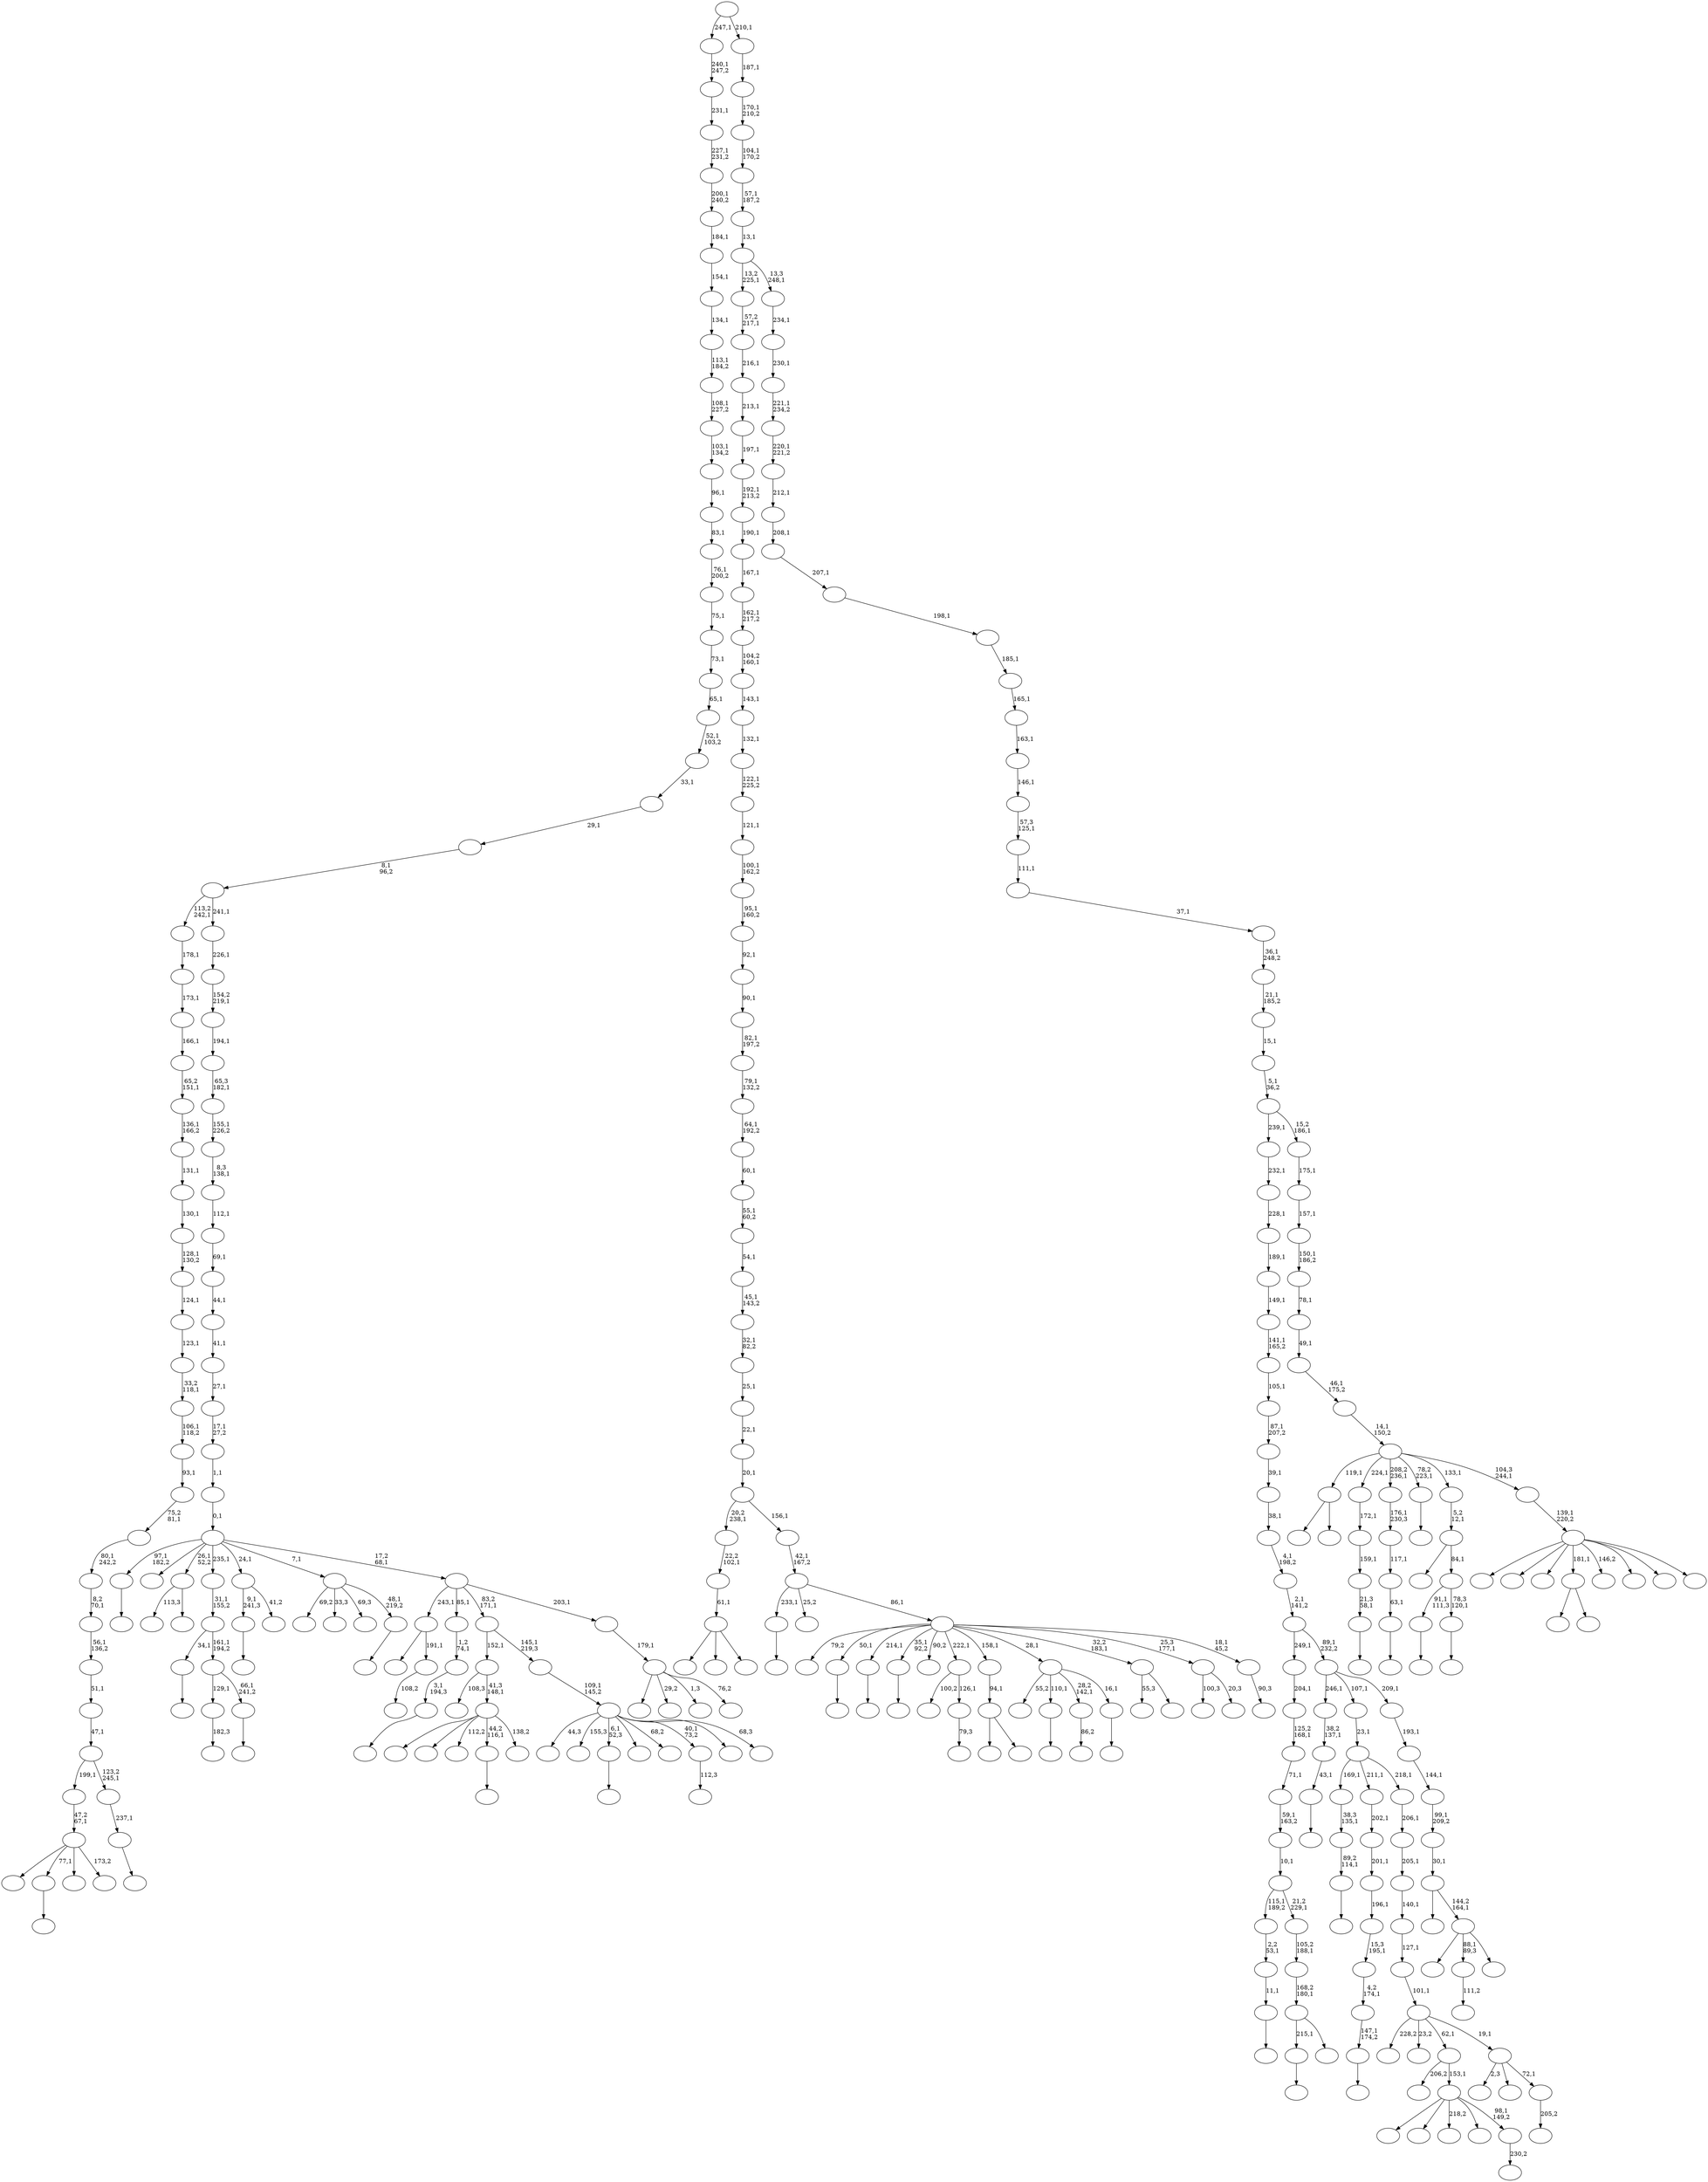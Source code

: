 digraph T {
	350 [label=""]
	349 [label=""]
	348 [label=""]
	347 [label=""]
	346 [label=""]
	345 [label=""]
	344 [label=""]
	343 [label=""]
	342 [label=""]
	341 [label=""]
	340 [label=""]
	339 [label=""]
	338 [label=""]
	337 [label=""]
	336 [label=""]
	335 [label=""]
	334 [label=""]
	333 [label=""]
	332 [label=""]
	331 [label=""]
	330 [label=""]
	329 [label=""]
	328 [label=""]
	327 [label=""]
	326 [label=""]
	325 [label=""]
	324 [label=""]
	323 [label=""]
	322 [label=""]
	321 [label=""]
	320 [label=""]
	319 [label=""]
	318 [label=""]
	317 [label=""]
	316 [label=""]
	315 [label=""]
	314 [label=""]
	313 [label=""]
	312 [label=""]
	311 [label=""]
	310 [label=""]
	309 [label=""]
	308 [label=""]
	307 [label=""]
	306 [label=""]
	305 [label=""]
	304 [label=""]
	303 [label=""]
	302 [label=""]
	301 [label=""]
	300 [label=""]
	299 [label=""]
	298 [label=""]
	297 [label=""]
	296 [label=""]
	295 [label=""]
	294 [label=""]
	293 [label=""]
	292 [label=""]
	291 [label=""]
	290 [label=""]
	289 [label=""]
	288 [label=""]
	287 [label=""]
	286 [label=""]
	285 [label=""]
	284 [label=""]
	283 [label=""]
	282 [label=""]
	281 [label=""]
	280 [label=""]
	279 [label=""]
	278 [label=""]
	277 [label=""]
	276 [label=""]
	275 [label=""]
	274 [label=""]
	273 [label=""]
	272 [label=""]
	271 [label=""]
	270 [label=""]
	269 [label=""]
	268 [label=""]
	267 [label=""]
	266 [label=""]
	265 [label=""]
	264 [label=""]
	263 [label=""]
	262 [label=""]
	261 [label=""]
	260 [label=""]
	259 [label=""]
	258 [label=""]
	257 [label=""]
	256 [label=""]
	255 [label=""]
	254 [label=""]
	253 [label=""]
	252 [label=""]
	251 [label=""]
	250 [label=""]
	249 [label=""]
	248 [label=""]
	247 [label=""]
	246 [label=""]
	245 [label=""]
	244 [label=""]
	243 [label=""]
	242 [label=""]
	241 [label=""]
	240 [label=""]
	239 [label=""]
	238 [label=""]
	237 [label=""]
	236 [label=""]
	235 [label=""]
	234 [label=""]
	233 [label=""]
	232 [label=""]
	231 [label=""]
	230 [label=""]
	229 [label=""]
	228 [label=""]
	227 [label=""]
	226 [label=""]
	225 [label=""]
	224 [label=""]
	223 [label=""]
	222 [label=""]
	221 [label=""]
	220 [label=""]
	219 [label=""]
	218 [label=""]
	217 [label=""]
	216 [label=""]
	215 [label=""]
	214 [label=""]
	213 [label=""]
	212 [label=""]
	211 [label=""]
	210 [label=""]
	209 [label=""]
	208 [label=""]
	207 [label=""]
	206 [label=""]
	205 [label=""]
	204 [label=""]
	203 [label=""]
	202 [label=""]
	201 [label=""]
	200 [label=""]
	199 [label=""]
	198 [label=""]
	197 [label=""]
	196 [label=""]
	195 [label=""]
	194 [label=""]
	193 [label=""]
	192 [label=""]
	191 [label=""]
	190 [label=""]
	189 [label=""]
	188 [label=""]
	187 [label=""]
	186 [label=""]
	185 [label=""]
	184 [label=""]
	183 [label=""]
	182 [label=""]
	181 [label=""]
	180 [label=""]
	179 [label=""]
	178 [label=""]
	177 [label=""]
	176 [label=""]
	175 [label=""]
	174 [label=""]
	173 [label=""]
	172 [label=""]
	171 [label=""]
	170 [label=""]
	169 [label=""]
	168 [label=""]
	167 [label=""]
	166 [label=""]
	165 [label=""]
	164 [label=""]
	163 [label=""]
	162 [label=""]
	161 [label=""]
	160 [label=""]
	159 [label=""]
	158 [label=""]
	157 [label=""]
	156 [label=""]
	155 [label=""]
	154 [label=""]
	153 [label=""]
	152 [label=""]
	151 [label=""]
	150 [label=""]
	149 [label=""]
	148 [label=""]
	147 [label=""]
	146 [label=""]
	145 [label=""]
	144 [label=""]
	143 [label=""]
	142 [label=""]
	141 [label=""]
	140 [label=""]
	139 [label=""]
	138 [label=""]
	137 [label=""]
	136 [label=""]
	135 [label=""]
	134 [label=""]
	133 [label=""]
	132 [label=""]
	131 [label=""]
	130 [label=""]
	129 [label=""]
	128 [label=""]
	127 [label=""]
	126 [label=""]
	125 [label=""]
	124 [label=""]
	123 [label=""]
	122 [label=""]
	121 [label=""]
	120 [label=""]
	119 [label=""]
	118 [label=""]
	117 [label=""]
	116 [label=""]
	115 [label=""]
	114 [label=""]
	113 [label=""]
	112 [label=""]
	111 [label=""]
	110 [label=""]
	109 [label=""]
	108 [label=""]
	107 [label=""]
	106 [label=""]
	105 [label=""]
	104 [label=""]
	103 [label=""]
	102 [label=""]
	101 [label=""]
	100 [label=""]
	99 [label=""]
	98 [label=""]
	97 [label=""]
	96 [label=""]
	95 [label=""]
	94 [label=""]
	93 [label=""]
	92 [label=""]
	91 [label=""]
	90 [label=""]
	89 [label=""]
	88 [label=""]
	87 [label=""]
	86 [label=""]
	85 [label=""]
	84 [label=""]
	83 [label=""]
	82 [label=""]
	81 [label=""]
	80 [label=""]
	79 [label=""]
	78 [label=""]
	77 [label=""]
	76 [label=""]
	75 [label=""]
	74 [label=""]
	73 [label=""]
	72 [label=""]
	71 [label=""]
	70 [label=""]
	69 [label=""]
	68 [label=""]
	67 [label=""]
	66 [label=""]
	65 [label=""]
	64 [label=""]
	63 [label=""]
	62 [label=""]
	61 [label=""]
	60 [label=""]
	59 [label=""]
	58 [label=""]
	57 [label=""]
	56 [label=""]
	55 [label=""]
	54 [label=""]
	53 [label=""]
	52 [label=""]
	51 [label=""]
	50 [label=""]
	49 [label=""]
	48 [label=""]
	47 [label=""]
	46 [label=""]
	45 [label=""]
	44 [label=""]
	43 [label=""]
	42 [label=""]
	41 [label=""]
	40 [label=""]
	39 [label=""]
	38 [label=""]
	37 [label=""]
	36 [label=""]
	35 [label=""]
	34 [label=""]
	33 [label=""]
	32 [label=""]
	31 [label=""]
	30 [label=""]
	29 [label=""]
	28 [label=""]
	27 [label=""]
	26 [label=""]
	25 [label=""]
	24 [label=""]
	23 [label=""]
	22 [label=""]
	21 [label=""]
	20 [label=""]
	19 [label=""]
	18 [label=""]
	17 [label=""]
	16 [label=""]
	15 [label=""]
	14 [label=""]
	13 [label=""]
	12 [label=""]
	11 [label=""]
	10 [label=""]
	9 [label=""]
	8 [label=""]
	7 [label=""]
	6 [label=""]
	5 [label=""]
	4 [label=""]
	3 [label=""]
	2 [label=""]
	1 [label=""]
	0 [label=""]
	346 -> 347 [label=""]
	342 -> 343 [label="182,3"]
	335 -> 336 [label=""]
	332 -> 333 [label=""]
	324 -> 330 [label=""]
	324 -> 325 [label=""]
	322 -> 323 [label=""]
	317 -> 318 [label=""]
	315 -> 316 [label=""]
	314 -> 315 [label="11,1"]
	313 -> 314 [label="2,2\n53,1"]
	311 -> 312 [label=""]
	310 -> 311 [label="89,2\n114,1"]
	309 -> 310 [label="38,3\n135,1"]
	307 -> 308 [label=""]
	305 -> 306 [label=""]
	304 -> 305 [label="147,1\n174,2"]
	303 -> 304 [label="4,2\n174,1"]
	302 -> 303 [label="15,3\n195,1"]
	301 -> 302 [label="196,1"]
	300 -> 301 [label="201,1"]
	299 -> 300 [label="202,1"]
	296 -> 297 [label=""]
	294 -> 295 [label=""]
	292 -> 293 [label=""]
	291 -> 292 [label="21,3\n58,1"]
	290 -> 291 [label="159,1"]
	289 -> 290 [label="172,1"]
	287 -> 288 [label=""]
	286 -> 287 [label="63,1"]
	285 -> 286 [label="117,1"]
	284 -> 285 [label="176,1\n230,3"]
	282 -> 283 [label=""]
	276 -> 277 [label="86,2"]
	274 -> 275 [label="79,3"]
	273 -> 350 [label="100,2"]
	273 -> 274 [label="126,1"]
	271 -> 272 [label=""]
	267 -> 268 [label=""]
	264 -> 319 [label=""]
	264 -> 265 [label=""]
	263 -> 264 [label="94,1"]
	261 -> 262 [label=""]
	260 -> 349 [label="55,2"]
	260 -> 282 [label="110,1"]
	260 -> 276 [label="28,2\n142,1"]
	260 -> 261 [label="16,1"]
	257 -> 328 [label="113,3"]
	257 -> 258 [label=""]
	253 -> 329 [label="55,3"]
	253 -> 254 [label=""]
	251 -> 252 [label=""]
	248 -> 249 [label=""]
	247 -> 248 [label="43,1"]
	246 -> 247 [label="38,2\n137,1"]
	244 -> 326 [label="100,3"]
	244 -> 245 [label="20,3"]
	240 -> 241 [label=""]
	239 -> 342 [label="129,1"]
	239 -> 240 [label="66,1\n241,2"]
	238 -> 322 [label="34,1"]
	238 -> 239 [label="161,1\n194,2"]
	237 -> 238 [label="31,1\n155,2"]
	235 -> 236 [label="108,2"]
	234 -> 339 [label=""]
	234 -> 235 [label="191,1"]
	232 -> 271 [label="9,1\n241,3"]
	232 -> 233 [label="41,2"]
	227 -> 228 [label="230,2"]
	226 -> 341 [label=""]
	226 -> 298 [label=""]
	226 -> 270 [label="218,2"]
	226 -> 250 [label=""]
	226 -> 227 [label="98,1\n149,2"]
	225 -> 269 [label="206,2"]
	225 -> 226 [label="153,1"]
	222 -> 281 [label=""]
	222 -> 266 [label=""]
	222 -> 223 [label=""]
	221 -> 222 [label="61,1"]
	220 -> 221 [label="22,2\n102,1"]
	218 -> 219 [label=""]
	217 -> 218 [label="3,1\n194,3"]
	216 -> 217 [label="1,2\n74,1"]
	208 -> 209 [label="112,3"]
	206 -> 210 [label=""]
	206 -> 207 [label=""]
	204 -> 205 [label="205,2"]
	203 -> 345 [label="2,3"]
	203 -> 215 [label=""]
	203 -> 204 [label="72,1"]
	202 -> 334 [label="228,2"]
	202 -> 243 [label="23,2"]
	202 -> 225 [label="62,1"]
	202 -> 203 [label="19,1"]
	201 -> 202 [label="101,1"]
	200 -> 201 [label="127,1"]
	199 -> 200 [label="140,1"]
	198 -> 199 [label="205,1"]
	197 -> 198 [label="206,1"]
	196 -> 309 [label="169,1"]
	196 -> 299 [label="211,1"]
	196 -> 197 [label="218,1"]
	195 -> 196 [label="23,1"]
	193 -> 194 [label=""]
	192 -> 327 [label="69,2"]
	192 -> 224 [label="33,3"]
	192 -> 213 [label="69,3"]
	192 -> 193 [label="48,1\n219,2"]
	190 -> 321 [label=""]
	190 -> 307 [label="77,1"]
	190 -> 214 [label=""]
	190 -> 191 [label="173,2"]
	189 -> 190 [label="47,2\n67,1"]
	187 -> 188 [label=""]
	186 -> 187 [label="237,1"]
	185 -> 189 [label="199,1"]
	185 -> 186 [label="123,2\n245,1"]
	184 -> 185 [label="47,1"]
	183 -> 184 [label="51,1"]
	182 -> 183 [label="56,1\n136,2"]
	181 -> 182 [label="8,2\n70,1"]
	180 -> 181 [label="80,1\n242,2"]
	179 -> 180 [label="75,2\n81,1"]
	178 -> 179 [label="93,1"]
	177 -> 178 [label="106,1\n118,2"]
	176 -> 177 [label="33,2\n118,1"]
	175 -> 176 [label="123,1"]
	174 -> 175 [label="124,1"]
	173 -> 174 [label="128,1\n130,2"]
	172 -> 173 [label="130,1"]
	171 -> 172 [label="131,1"]
	170 -> 171 [label="136,1\n166,2"]
	169 -> 170 [label="65,2\n151,1"]
	168 -> 169 [label="166,1"]
	167 -> 168 [label="173,1"]
	166 -> 167 [label="178,1"]
	163 -> 164 [label=""]
	161 -> 162 [label=""]
	157 -> 158 [label=""]
	156 -> 346 [label="91,1\n111,3"]
	156 -> 157 [label="78,3\n120,1"]
	155 -> 337 [label=""]
	155 -> 156 [label="84,1"]
	154 -> 155 [label="5,2\n12,1"]
	150 -> 161 [label="215,1"]
	150 -> 151 [label=""]
	149 -> 150 [label="168,2\n180,1"]
	148 -> 149 [label="105,2\n188,1"]
	147 -> 313 [label="115,1\n189,2"]
	147 -> 148 [label="21,2\n229,1"]
	146 -> 147 [label="10,1"]
	145 -> 146 [label="59,1\n163,2"]
	144 -> 145 [label="71,1"]
	143 -> 144 [label="125,2\n168,1"]
	142 -> 143 [label="204,1"]
	140 -> 320 [label=""]
	140 -> 256 [label=""]
	140 -> 255 [label="112,2"]
	140 -> 163 [label="44,2\n116,1"]
	140 -> 141 [label="138,2"]
	139 -> 211 [label="108,3"]
	139 -> 140 [label="41,3\n148,1"]
	136 -> 137 [label="111,2"]
	134 -> 165 [label=""]
	134 -> 136 [label="88,1\n89,3"]
	134 -> 135 [label=""]
	133 -> 229 [label=""]
	133 -> 134 [label="144,2\n164,1"]
	132 -> 133 [label="30,1"]
	131 -> 132 [label="99,1\n209,2"]
	130 -> 131 [label="144,1"]
	129 -> 130 [label="193,1"]
	128 -> 246 [label="246,1"]
	128 -> 195 [label="107,1"]
	128 -> 129 [label="209,1"]
	127 -> 142 [label="249,1"]
	127 -> 128 [label="89,1\n232,2"]
	126 -> 127 [label="2,1\n141,2"]
	125 -> 126 [label="4,1\n198,2"]
	124 -> 125 [label="38,1"]
	123 -> 124 [label="39,1"]
	122 -> 123 [label="87,1\n207,2"]
	121 -> 122 [label="105,1"]
	120 -> 121 [label="141,1\n165,2"]
	119 -> 120 [label="149,1"]
	118 -> 119 [label="189,1"]
	117 -> 118 [label="228,1"]
	116 -> 117 [label="232,1"]
	114 -> 344 [label="44,3"]
	114 -> 280 [label="155,3"]
	114 -> 251 [label="6,1\n52,3"]
	114 -> 242 [label=""]
	114 -> 231 [label="68,2"]
	114 -> 208 [label="40,1\n73,2"]
	114 -> 138 [label=""]
	114 -> 115 [label="68,3"]
	113 -> 114 [label="109,1\n145,2"]
	112 -> 139 [label="152,1"]
	112 -> 113 [label="145,1\n219,3"]
	110 -> 348 [label=""]
	110 -> 279 [label="29,2"]
	110 -> 153 [label="1,3"]
	110 -> 111 [label="76,2"]
	109 -> 110 [label="179,1"]
	108 -> 234 [label="243,1"]
	108 -> 216 [label="85,1"]
	108 -> 112 [label="83,2\n171,1"]
	108 -> 109 [label="203,1"]
	107 -> 317 [label="97,1\n182,2"]
	107 -> 259 [label=""]
	107 -> 257 [label="26,1\n52,2"]
	107 -> 237 [label="235,1"]
	107 -> 232 [label="24,1"]
	107 -> 192 [label="7,1"]
	107 -> 108 [label="17,2\n68,1"]
	106 -> 107 [label="0,1"]
	105 -> 106 [label="1,1"]
	104 -> 105 [label="17,1\n27,2"]
	103 -> 104 [label="27,1"]
	102 -> 103 [label="41,1"]
	101 -> 102 [label="44,1"]
	100 -> 101 [label="69,1"]
	99 -> 100 [label="112,1"]
	98 -> 99 [label="8,3\n138,1"]
	97 -> 98 [label="155,1\n226,2"]
	96 -> 97 [label="65,3\n182,1"]
	95 -> 96 [label="194,1"]
	94 -> 95 [label="154,2\n219,1"]
	93 -> 94 [label="226,1"]
	92 -> 166 [label="113,2\n242,1"]
	92 -> 93 [label="241,1"]
	91 -> 92 [label="8,1\n96,2"]
	90 -> 91 [label="29,1"]
	89 -> 90 [label="33,1"]
	88 -> 89 [label="52,1\n103,2"]
	87 -> 88 [label="65,1"]
	86 -> 87 [label="73,1"]
	85 -> 86 [label="75,1"]
	84 -> 85 [label="76,1\n200,2"]
	83 -> 84 [label="83,1"]
	82 -> 83 [label="96,1"]
	81 -> 82 [label="103,1\n134,2"]
	80 -> 81 [label="108,1\n227,2"]
	79 -> 80 [label="113,1\n184,2"]
	78 -> 79 [label="134,1"]
	77 -> 78 [label="154,1"]
	76 -> 77 [label="184,1"]
	75 -> 76 [label="200,1\n240,2"]
	74 -> 75 [label="227,1\n231,2"]
	73 -> 74 [label="231,1"]
	72 -> 73 [label="240,1\n247,2"]
	70 -> 71 [label="90,3"]
	69 -> 338 [label="79,2"]
	69 -> 332 [label="50,1"]
	69 -> 296 [label="214,1"]
	69 -> 294 [label="35,1\n92,2"]
	69 -> 278 [label="90,2"]
	69 -> 273 [label="222,1"]
	69 -> 263 [label="158,1"]
	69 -> 260 [label="28,1"]
	69 -> 253 [label="32,2\n183,1"]
	69 -> 244 [label="25,3\n177,1"]
	69 -> 70 [label="18,1\n45,2"]
	68 -> 335 [label="233,1"]
	68 -> 331 [label="25,2"]
	68 -> 69 [label="86,1"]
	67 -> 68 [label="42,1\n167,2"]
	66 -> 220 [label="20,2\n238,1"]
	66 -> 67 [label="156,1"]
	65 -> 66 [label="20,1"]
	64 -> 65 [label="22,1"]
	63 -> 64 [label="25,1"]
	62 -> 63 [label="32,1\n82,2"]
	61 -> 62 [label="45,1\n143,2"]
	60 -> 61 [label="54,1"]
	59 -> 60 [label="55,1\n60,2"]
	58 -> 59 [label="60,1"]
	57 -> 58 [label="64,1\n192,2"]
	56 -> 57 [label="79,1\n132,2"]
	55 -> 56 [label="82,1\n197,2"]
	54 -> 55 [label="90,1"]
	53 -> 54 [label="92,1"]
	52 -> 53 [label="95,1\n160,2"]
	51 -> 52 [label="100,1\n162,2"]
	50 -> 51 [label="121,1"]
	49 -> 50 [label="122,1\n225,2"]
	48 -> 49 [label="132,1"]
	47 -> 48 [label="143,1"]
	46 -> 47 [label="104,2\n160,1"]
	45 -> 46 [label="162,1\n217,2"]
	44 -> 45 [label="167,1"]
	43 -> 44 [label="190,1"]
	42 -> 43 [label="192,1\n213,2"]
	41 -> 42 [label="197,1"]
	40 -> 41 [label="213,1"]
	39 -> 40 [label="216,1"]
	38 -> 39 [label="57,2\n217,1"]
	36 -> 340 [label=""]
	36 -> 230 [label=""]
	36 -> 212 [label=""]
	36 -> 206 [label="181,1"]
	36 -> 160 [label="146,2"]
	36 -> 159 [label=""]
	36 -> 152 [label=""]
	36 -> 37 [label=""]
	35 -> 36 [label="139,1\n220,2"]
	34 -> 324 [label="119,1"]
	34 -> 289 [label="224,1"]
	34 -> 284 [label="208,2\n236,1"]
	34 -> 267 [label="78,2\n223,1"]
	34 -> 154 [label="133,1"]
	34 -> 35 [label="104,3\n244,1"]
	33 -> 34 [label="14,1\n150,2"]
	32 -> 33 [label="46,1\n175,2"]
	31 -> 32 [label="49,1"]
	30 -> 31 [label="78,1"]
	29 -> 30 [label="150,1\n186,2"]
	28 -> 29 [label="157,1"]
	27 -> 28 [label="175,1"]
	26 -> 116 [label="239,1"]
	26 -> 27 [label="15,2\n186,1"]
	25 -> 26 [label="5,1\n36,2"]
	24 -> 25 [label="15,1"]
	23 -> 24 [label="21,1\n185,2"]
	22 -> 23 [label="36,1\n248,2"]
	21 -> 22 [label="37,1"]
	20 -> 21 [label="111,1"]
	19 -> 20 [label="57,3\n125,1"]
	18 -> 19 [label="146,1"]
	17 -> 18 [label="163,1"]
	16 -> 17 [label="165,1"]
	15 -> 16 [label="185,1"]
	14 -> 15 [label="198,1"]
	13 -> 14 [label="207,1"]
	12 -> 13 [label="208,1"]
	11 -> 12 [label="212,1"]
	10 -> 11 [label="220,1\n221,2"]
	9 -> 10 [label="221,1\n234,2"]
	8 -> 9 [label="230,1"]
	7 -> 8 [label="234,1"]
	6 -> 38 [label="13,2\n225,1"]
	6 -> 7 [label="13,3\n248,1"]
	5 -> 6 [label="13,1"]
	4 -> 5 [label="57,1\n187,2"]
	3 -> 4 [label="104,1\n170,2"]
	2 -> 3 [label="170,1\n210,2"]
	1 -> 2 [label="187,1"]
	0 -> 72 [label="247,1"]
	0 -> 1 [label="210,1"]
}
